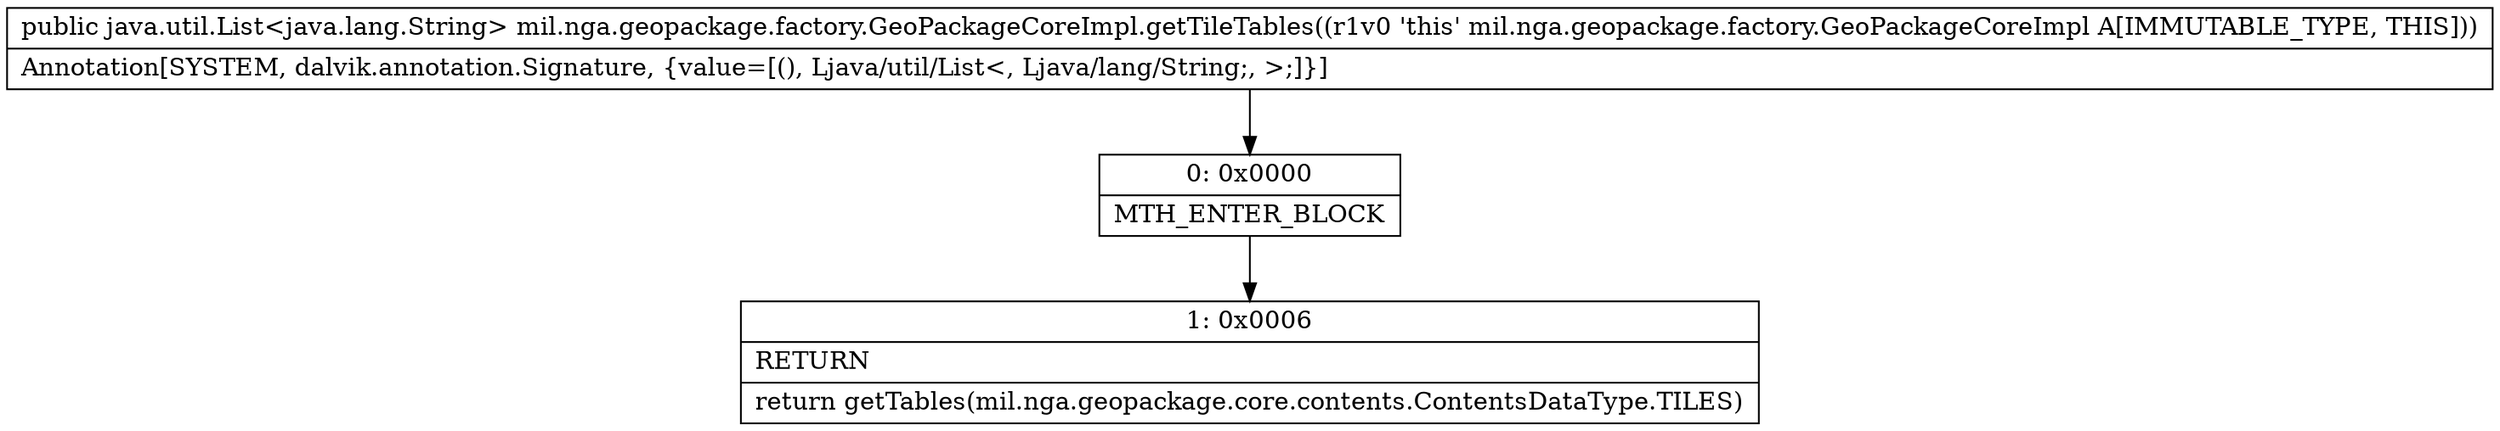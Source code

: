 digraph "CFG formil.nga.geopackage.factory.GeoPackageCoreImpl.getTileTables()Ljava\/util\/List;" {
Node_0 [shape=record,label="{0\:\ 0x0000|MTH_ENTER_BLOCK\l}"];
Node_1 [shape=record,label="{1\:\ 0x0006|RETURN\l|return getTables(mil.nga.geopackage.core.contents.ContentsDataType.TILES)\l}"];
MethodNode[shape=record,label="{public java.util.List\<java.lang.String\> mil.nga.geopackage.factory.GeoPackageCoreImpl.getTileTables((r1v0 'this' mil.nga.geopackage.factory.GeoPackageCoreImpl A[IMMUTABLE_TYPE, THIS]))  | Annotation[SYSTEM, dalvik.annotation.Signature, \{value=[(), Ljava\/util\/List\<, Ljava\/lang\/String;, \>;]\}]\l}"];
MethodNode -> Node_0;
Node_0 -> Node_1;
}

